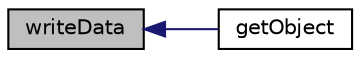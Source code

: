 digraph "writeData"
{
  bgcolor="transparent";
  edge [fontname="Helvetica",fontsize="10",labelfontname="Helvetica",labelfontsize="10"];
  node [fontname="Helvetica",fontsize="10",shape=record];
  rankdir="LR";
  Node8 [label="writeData",height=0.2,width=0.4,color="black", fillcolor="grey75", style="filled", fontcolor="black"];
  Node8 -> Node9 [dir="back",color="midnightblue",fontsize="10",style="solid",fontname="Helvetica"];
  Node9 [label="getObject",height=0.2,width=0.4,color="black",URL="$classFoam_1_1DARegDbFluidThermo.html#ab6963e67d9f461cce218884569d68b25",tooltip="return fluidThermo "];
}
